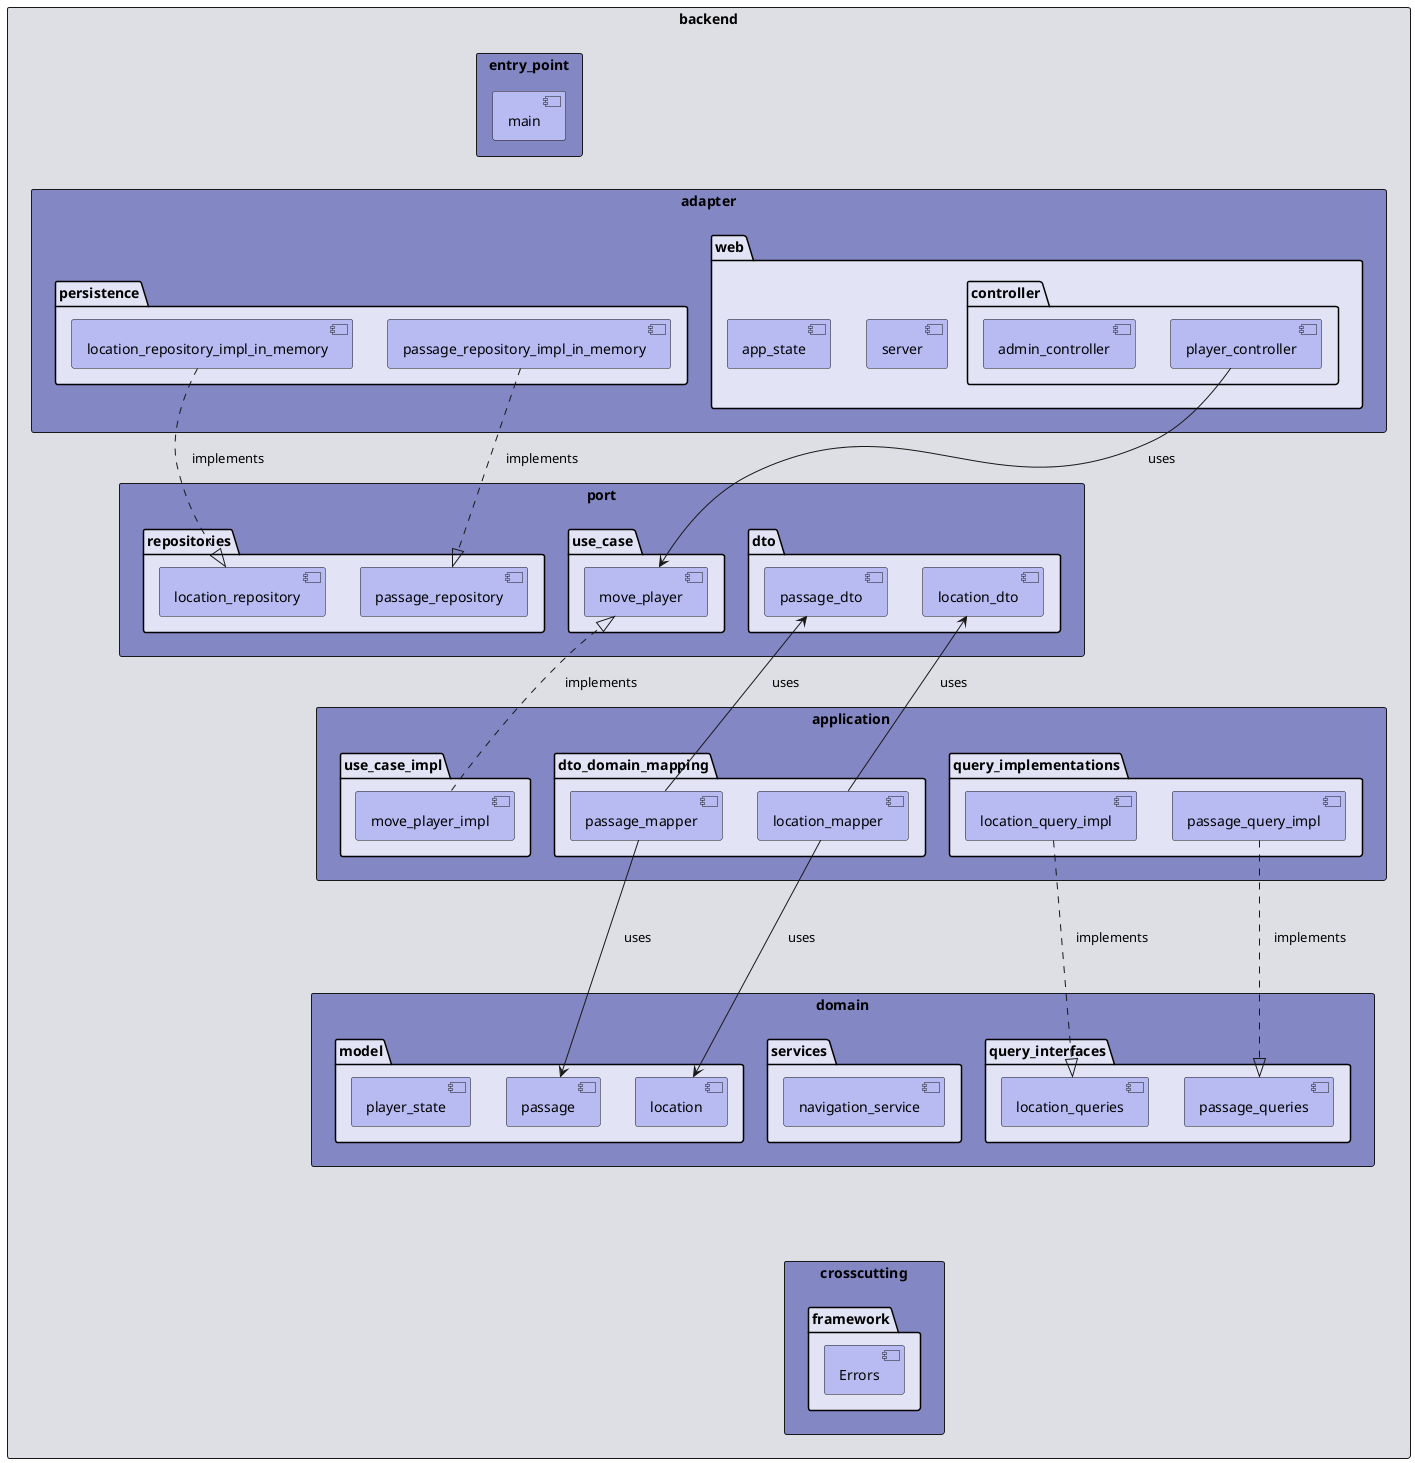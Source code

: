 @startuml
top to bottom direction

rectangle "backend" #DEDFE5 {

rectangle "crosscutting" #8387C4 {
    package "framework" #E2E3F5 {
        [Errors] #B7BBF2
    }
}

rectangle "domain" #8387C4 {

    package "model" #E2E3F5 {
        [location] #B7BBF2
        [passage] #B7BBF2
        [player_state] #B7BBF2
    }

    package "services" #E2E3F5 {
        [navigation_service] #B7BBF2
    }

    package "query_interfaces" #E2E3F5 {
            [location_queries] #B7BBF2
            [passage_queries] #B7BBF2
    }
}

rectangle "application" #8387C4 {

    package "query_implementations" #E2E3F5 {
        [location_query_impl] #B7BBF2
        [passage_query_impl] #B7BBF2
      }

    package "use_case_impl" #E2E3F5 {
        [move_player_impl] #B7BBF2
      }

    package "dto_domain_mapping" #E2E3F5 {
             [location_mapper] #B7BBF2
             [passage_mapper] #B7BBF2
    }

}

rectangle "port" #8387C4 {

    package "dto" #E2E3F5 {
        [location_dto] #B7BBF2
        [passage_dto] #B7BBF2
      }

    package "use_case" #E2E3F5 {
        [move_player] #B7BBF2
      }

    package "repositories" #E2E3F5 {
        [location_repository] #B7BBF2
        [passage_repository] #B7BBF2
      }

    package "dto_domain_mapping" #E2E3F5 {
             [location_mapper] #B7BBF2
             [passage_mapper] #B7BBF2
    }

}


rectangle "adapter" #8387C4 {

    package "persistence" #E2E3F5 {
        [location_repository_impl_in_memory] #B7BBF2
        [passage_repository_impl_in_memory] #B7BBF2
      }

    package "web" #E2E3F5 {
        package "controller" #E2E3F5 {
                [player_controller] #B7BBF2
                [admin_controller] #B7BBF2
           }
         [server]   #B7BBF2
         [app_state] #B7BBF2
      }
}

rectangle "entry_point" #8387C4 {

    [main] #B7BBF2

}

}

' ***********************
' layout
' ***********************

' layer domain_pure
        [location]-[hidden]--[Errors]
        [passage]-[hidden]--[Errors]
        [navigation_service]-[hidden]--[Errors]
        [location_queries]-[hidden]--[Errors]
        [passage_queries]-[hidden]--[Errors]



' layer application
        [location_query_impl]-[hidden]-[passage_queries]

' layer port

          [move_player]-[hidden]-[passage_mapper]
          [passage_repository]-[hidden]-[passage_mapper]


' layer port - application

          [move_player]-[hidden]-[passage_mapper]
          [passage_repository]-[hidden]-[passage_mapper]

' layer adapter

          [location_repository_impl_in_memory]-[hidden]-[location_repository]


          [main]-[hidden]-[location_repository_impl_in_memory]
          [main]-[hidden]-[passage_repository_impl_in_memory]
           [main]-[hidden]-[player_controller]

' ***********************
' implements
' ***********************

        [move_player_impl].|>[move_player] : "    implements"
        [passage_repository_impl_in_memory].|>[passage_repository] : "    implements"
        [location_repository_impl_in_memory].|>[location_repository] : "    implements"


        [passage_query_impl]...|>[passage_queries]: "    implements"
        [location_query_impl]...|>[location_queries]: "    implements"

        [player_controller] --> [move_player]: "    uses"
'          [navigation_service] --> [location_queries]: "    uses"
'         [navigation_service] --> [passage_queries]: "    uses"

          [passage_mapper] -> [passage]: "    uses"
         [location_mapper] -> [location]: "    uses"

          [passage_mapper] --> [passage_dto]: "    uses"
         [location_mapper] --> [location_dto]: "    uses"


@enduml
